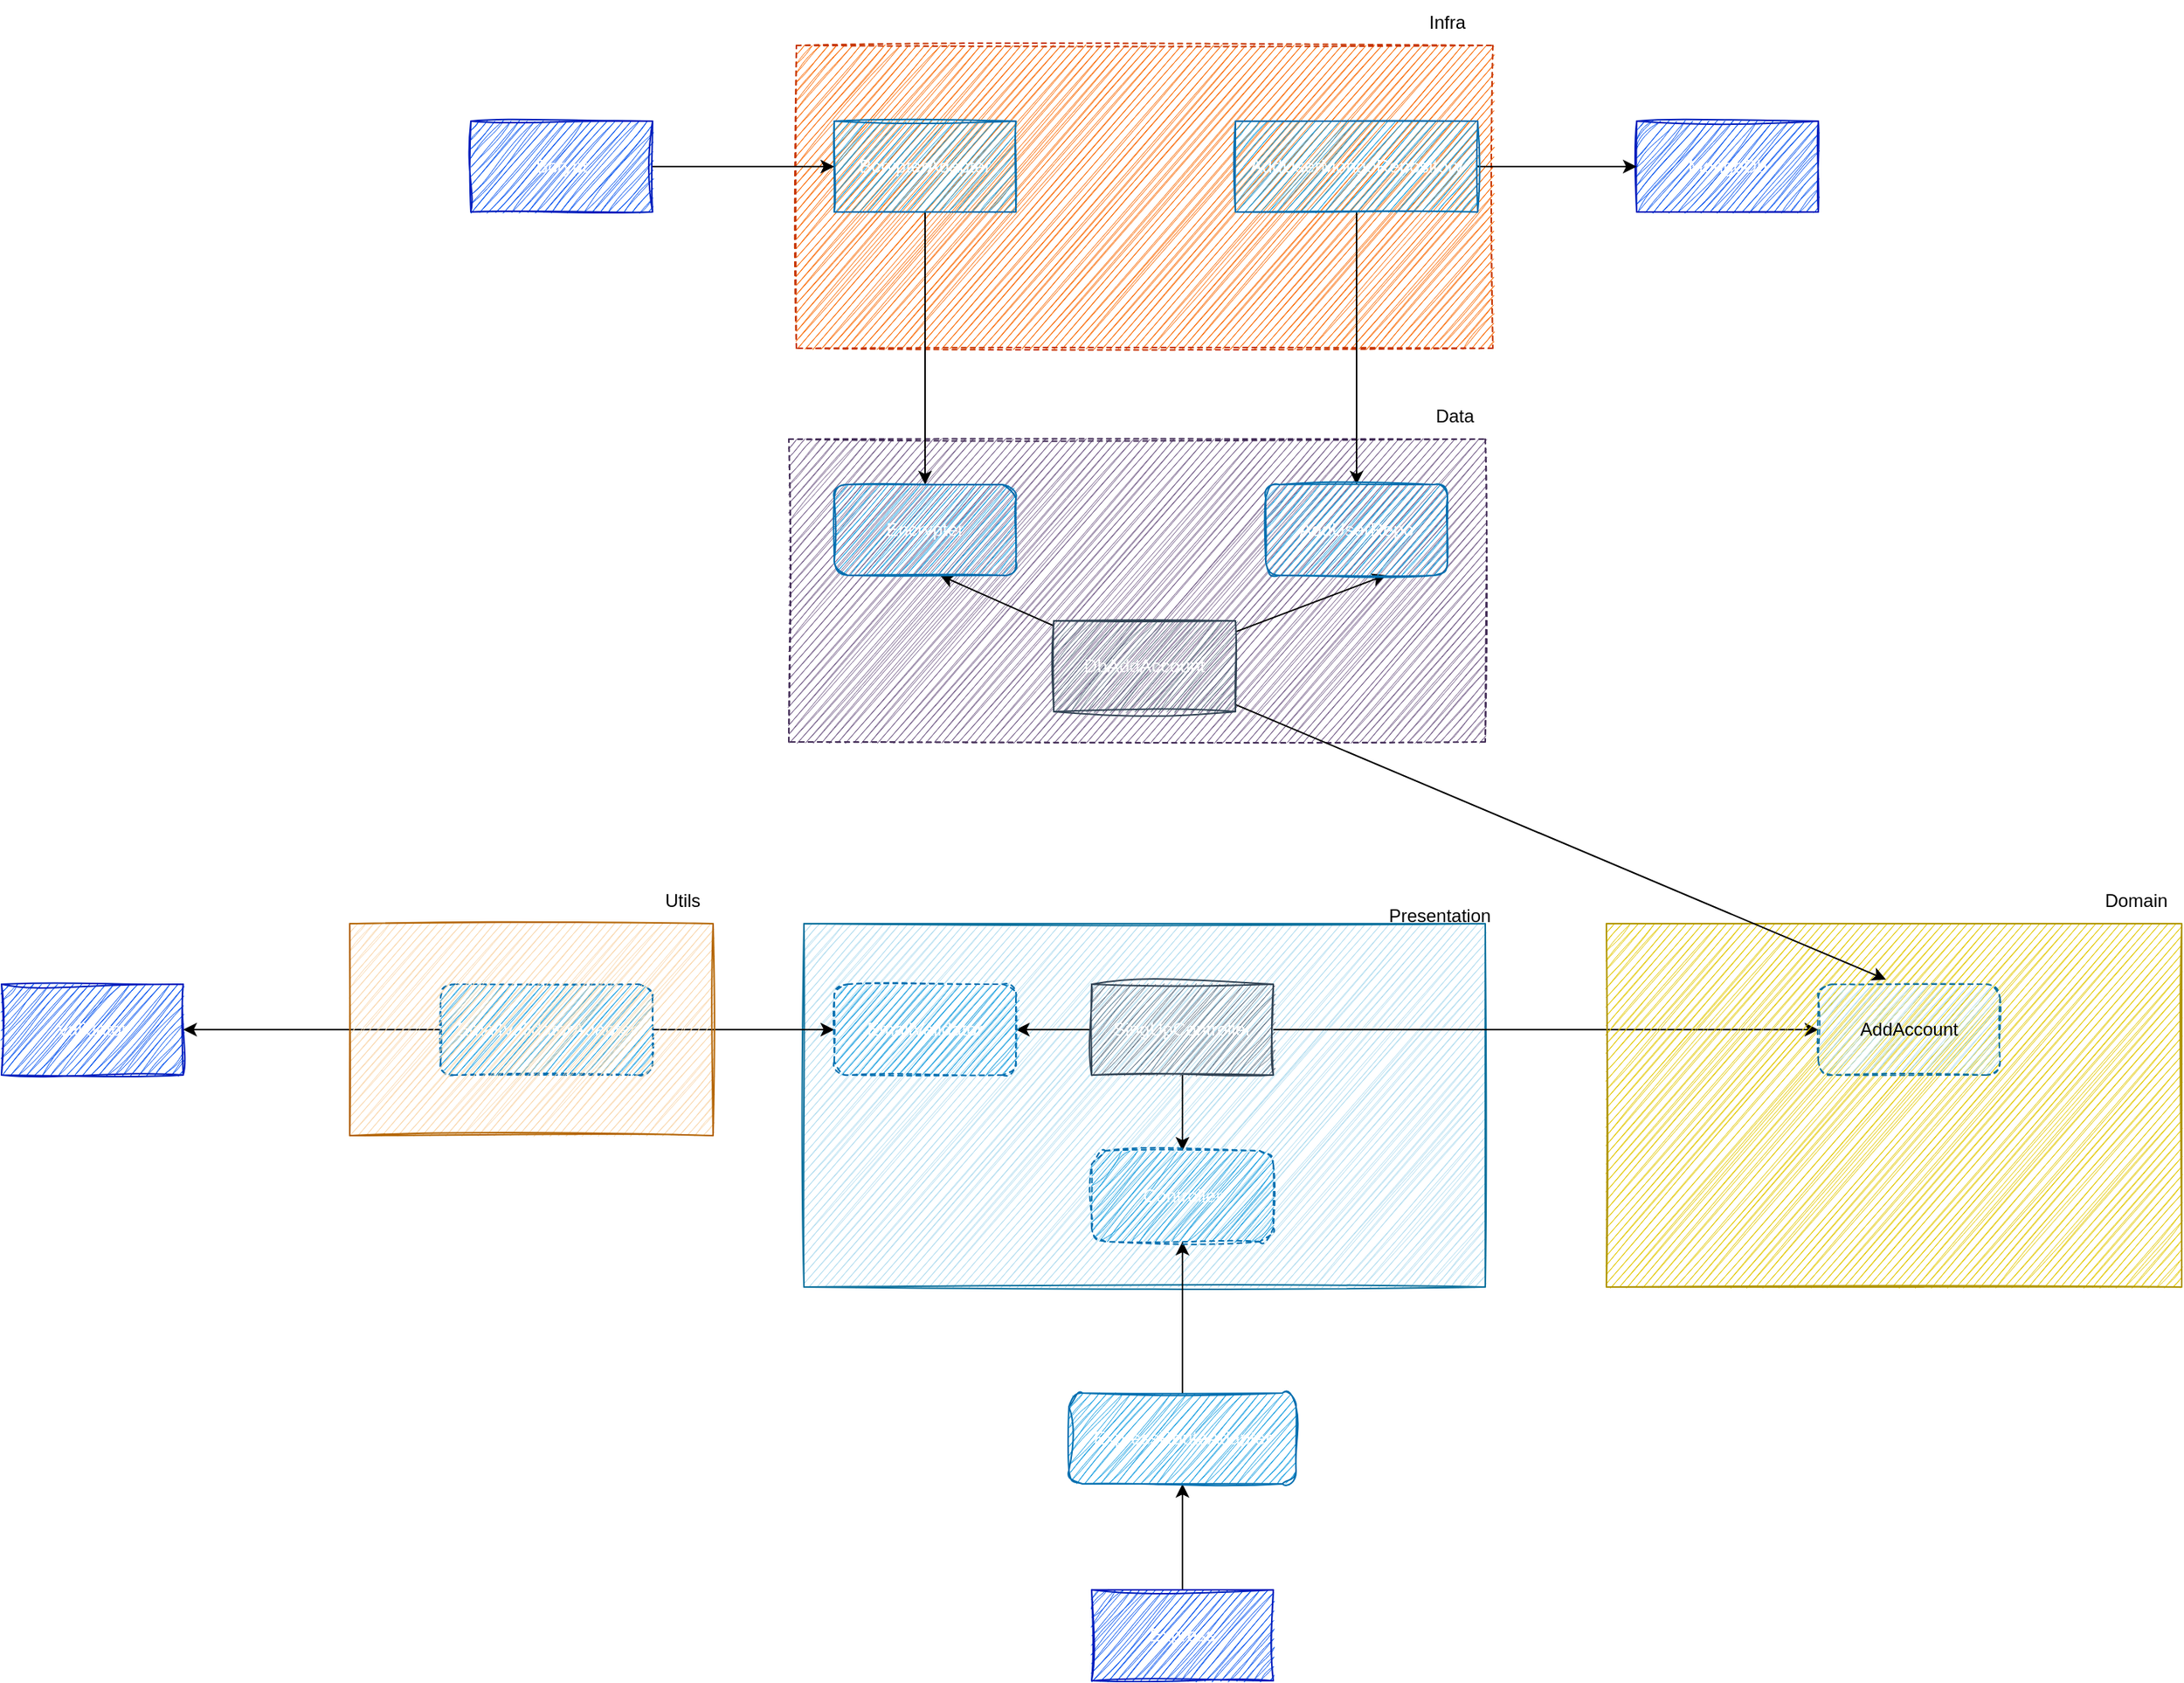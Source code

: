 <mxfile>
    <diagram id="K9vjDAnifF-m8f7E-VOk" name="Page-1">
        <mxGraphModel dx="1909" dy="1864" grid="1" gridSize="10" guides="1" tooltips="1" connect="1" arrows="1" fold="1" page="1" pageScale="1" pageWidth="850" pageHeight="1100" math="0" shadow="0">
            <root>
                <mxCell id="0"/>
                <mxCell id="1" parent="0"/>
                <mxCell id="12" value="" style="rounded=0;whiteSpace=wrap;html=1;sketch=1;fillColor=#b1ddf0;strokeColor=#10739e;" parent="1" vertex="1">
                    <mxGeometry x="180" y="90" width="450" height="240" as="geometry"/>
                </mxCell>
                <mxCell id="15" style="edgeStyle=none;html=1;entryX=0.5;entryY=0;entryDx=0;entryDy=0;" parent="1" source="2" target="14" edge="1">
                    <mxGeometry relative="1" as="geometry"/>
                </mxCell>
                <mxCell id="21" style="edgeStyle=none;html=1;entryX=1;entryY=0.5;entryDx=0;entryDy=0;" parent="1" source="2" target="20" edge="1">
                    <mxGeometry relative="1" as="geometry"/>
                </mxCell>
                <mxCell id="28" style="edgeStyle=none;html=1;" parent="1" source="2" target="26" edge="1">
                    <mxGeometry relative="1" as="geometry"/>
                </mxCell>
                <mxCell id="2" value="SingUpController" style="rounded=0;whiteSpace=wrap;html=1;sketch=1;curveFitting=1;jiggle=2;fillColor=#647687;fontColor=#ffffff;strokeColor=#314354;" parent="1" vertex="1">
                    <mxGeometry x="370" y="130" width="120" height="60" as="geometry"/>
                </mxCell>
                <mxCell id="9" style="edgeStyle=none;html=1;" parent="1" source="3" target="8" edge="1">
                    <mxGeometry relative="1" as="geometry"/>
                </mxCell>
                <mxCell id="3" value="Express&lt;br&gt;" style="rounded=0;whiteSpace=wrap;html=1;sketch=1;curveFitting=1;jiggle=2;fillColor=#0050ef;fontColor=#ffffff;strokeColor=#001DBC;" parent="1" vertex="1">
                    <mxGeometry x="370" y="530" width="120" height="60" as="geometry"/>
                </mxCell>
                <mxCell id="4" value="MongoDb&lt;br&gt;" style="rounded=0;whiteSpace=wrap;html=1;fillColor=#0050ef;fontColor=#ffffff;strokeColor=#001DBC;sketch=1;curveFitting=1;jiggle=2;" parent="1" vertex="1">
                    <mxGeometry x="730" y="-440" width="120" height="60" as="geometry"/>
                </mxCell>
                <mxCell id="5" value="Bcrypt" style="rounded=0;whiteSpace=wrap;html=1;fillColor=#0050ef;fontColor=#ffffff;strokeColor=#001DBC;sketch=1;curveFitting=1;jiggle=2;" parent="1" vertex="1">
                    <mxGeometry x="-40" y="-440" width="120" height="60" as="geometry"/>
                </mxCell>
                <mxCell id="6" value="Validator" style="rounded=0;whiteSpace=wrap;html=1;fillColor=#0050ef;fontColor=#ffffff;strokeColor=#001DBC;sketch=1;curveFitting=1;jiggle=2;" parent="1" vertex="1">
                    <mxGeometry x="-350" y="130" width="120" height="60" as="geometry"/>
                </mxCell>
                <mxCell id="16" style="edgeStyle=none;html=1;entryX=0.5;entryY=1;entryDx=0;entryDy=0;" parent="1" source="8" target="14" edge="1">
                    <mxGeometry relative="1" as="geometry"/>
                </mxCell>
                <mxCell id="8" value="ExpressRouteAdapter" style="rounded=1;whiteSpace=wrap;html=1;sketch=1;curveFitting=1;jiggle=2;fillColor=#1ba1e2;fontColor=#ffffff;strokeColor=#006EAF;" parent="1" vertex="1">
                    <mxGeometry x="355" y="400" width="150" height="60" as="geometry"/>
                </mxCell>
                <mxCell id="13" value="Presentation&lt;br&gt;" style="text;html=1;strokeColor=none;fillColor=none;align=center;verticalAlign=middle;whiteSpace=wrap;rounded=0;sketch=1;" parent="1" vertex="1">
                    <mxGeometry x="570" y="70" width="60" height="30" as="geometry"/>
                </mxCell>
                <mxCell id="14" value="Controller" style="rounded=1;whiteSpace=wrap;html=1;shadow=0;sketch=1;curveFitting=1;jiggle=2;dashed=1;fillColor=#1ba1e2;fontColor=#ffffff;strokeColor=#006EAF;" parent="1" vertex="1">
                    <mxGeometry x="370" y="240" width="120" height="60" as="geometry"/>
                </mxCell>
                <mxCell id="19" style="edgeStyle=none;html=1;" parent="1" source="17" target="6" edge="1">
                    <mxGeometry relative="1" as="geometry"/>
                </mxCell>
                <mxCell id="22" style="edgeStyle=none;html=1;" parent="1" source="17" target="20" edge="1">
                    <mxGeometry relative="1" as="geometry"/>
                </mxCell>
                <mxCell id="17" value="EmailValidatorAdapter" style="rounded=1;whiteSpace=wrap;html=1;shadow=0;dashed=1;sketch=1;fillColor=#1ba1e2;fontColor=#ffffff;strokeColor=#006EAF;" parent="1" vertex="1">
                    <mxGeometry x="-60" y="130" width="140" height="60" as="geometry"/>
                </mxCell>
                <mxCell id="20" value="EmailValidator" style="rounded=1;whiteSpace=wrap;html=1;shadow=0;dashed=1;sketch=1;fillColor=#1ba1e2;fontColor=#ffffff;strokeColor=#006EAF;" parent="1" vertex="1">
                    <mxGeometry x="200" y="130" width="120" height="60" as="geometry"/>
                </mxCell>
                <mxCell id="23" value="" style="rounded=0;whiteSpace=wrap;html=1;sketch=1;fillColor=#fad7ac;strokeColor=#b46504;" parent="1" vertex="1">
                    <mxGeometry x="-120" y="90" width="240" height="140" as="geometry"/>
                </mxCell>
                <mxCell id="24" value="Utils" style="text;html=1;strokeColor=none;fillColor=none;align=center;verticalAlign=middle;whiteSpace=wrap;rounded=0;shadow=0;dashed=1;sketch=1;" parent="1" vertex="1">
                    <mxGeometry x="70" y="60" width="60" height="30" as="geometry"/>
                </mxCell>
                <mxCell id="25" value="" style="rounded=0;whiteSpace=wrap;html=1;sketch=1;fillColor=#e3c800;fontColor=#000000;strokeColor=#B09500;" parent="1" vertex="1">
                    <mxGeometry x="710" y="90" width="380" height="240" as="geometry"/>
                </mxCell>
                <mxCell id="26" value="AddAccount" style="rounded=1;whiteSpace=wrap;html=1;shadow=0;dashed=1;sketch=1;fillColor=#b1ddf0;strokeColor=#10739e;" parent="1" vertex="1">
                    <mxGeometry x="850" y="130" width="120" height="60" as="geometry"/>
                </mxCell>
                <mxCell id="27" value="Domain" style="text;html=1;strokeColor=none;fillColor=none;align=center;verticalAlign=middle;whiteSpace=wrap;rounded=0;shadow=0;dashed=1;sketch=1;" parent="1" vertex="1">
                    <mxGeometry x="1030" y="60" width="60" height="30" as="geometry"/>
                </mxCell>
                <mxCell id="29" value="" style="rounded=0;whiteSpace=wrap;html=1;shadow=0;dashed=1;sketch=1;fillColor=#76608a;fontColor=#ffffff;strokeColor=#432D57;" parent="1" vertex="1">
                    <mxGeometry x="170" y="-230" width="460" height="200" as="geometry"/>
                </mxCell>
                <mxCell id="30" value="Data" style="text;html=1;strokeColor=none;fillColor=none;align=center;verticalAlign=middle;whiteSpace=wrap;rounded=0;shadow=0;dashed=1;sketch=1;" parent="1" vertex="1">
                    <mxGeometry x="580" y="-260" width="60" height="30" as="geometry"/>
                </mxCell>
                <mxCell id="33" style="edgeStyle=none;html=1;entryX=0.372;entryY=-0.052;entryDx=0;entryDy=0;entryPerimeter=0;" parent="1" source="32" target="26" edge="1">
                    <mxGeometry relative="1" as="geometry"/>
                </mxCell>
                <mxCell id="44" style="edgeStyle=none;html=1;entryX=0.661;entryY=0.997;entryDx=0;entryDy=0;entryPerimeter=0;" parent="1" source="32" target="43" edge="1">
                    <mxGeometry relative="1" as="geometry"/>
                </mxCell>
                <mxCell id="45" style="edgeStyle=none;html=1;entryX=0.583;entryY=1;entryDx=0;entryDy=0;entryPerimeter=0;" parent="1" source="32" target="38" edge="1">
                    <mxGeometry relative="1" as="geometry"/>
                </mxCell>
                <mxCell id="32" value="DbAddAccount" style="rounded=0;whiteSpace=wrap;html=1;shadow=0;fillColor=#647687;strokeColor=#314354;fontColor=#ffffff;sketch=1;curveFitting=1;jiggle=2;" parent="1" vertex="1">
                    <mxGeometry x="345" y="-110" width="120" height="60" as="geometry"/>
                </mxCell>
                <mxCell id="34" value="" style="rounded=0;whiteSpace=wrap;html=1;shadow=0;dashed=1;sketch=1;fillColor=#fa6800;fontColor=#000000;strokeColor=#C73500;" parent="1" vertex="1">
                    <mxGeometry x="175" y="-490" width="460" height="200" as="geometry"/>
                </mxCell>
                <mxCell id="35" value="Infra" style="text;html=1;strokeColor=none;fillColor=none;align=center;verticalAlign=middle;whiteSpace=wrap;rounded=0;shadow=0;sketch=1;" parent="1" vertex="1">
                    <mxGeometry x="575" y="-520" width="60" height="30" as="geometry"/>
                </mxCell>
                <mxCell id="39" style="edgeStyle=none;html=1;" parent="1" source="36" target="38" edge="1">
                    <mxGeometry relative="1" as="geometry"/>
                </mxCell>
                <mxCell id="36" value="BcrypterAdapter" style="rounded=0;whiteSpace=wrap;html=1;shadow=0;sketch=1;fillColor=#1ba1e2;fontColor=#ffffff;strokeColor=#006EAF;" parent="1" vertex="1">
                    <mxGeometry x="200" y="-440" width="120" height="60" as="geometry"/>
                </mxCell>
                <mxCell id="38" value="Encrypter" style="rounded=1;whiteSpace=wrap;html=1;shadow=0;sketch=1;fillColor=#1ba1e2;fontColor=#ffffff;strokeColor=#006EAF;" parent="1" vertex="1">
                    <mxGeometry x="200" y="-200" width="120" height="60" as="geometry"/>
                </mxCell>
                <mxCell id="37" style="edgeStyle=none;html=1;" parent="1" source="5" target="36" edge="1">
                    <mxGeometry relative="1" as="geometry"/>
                </mxCell>
                <mxCell id="42" style="edgeStyle=none;html=1;" parent="1" source="41" target="4" edge="1">
                    <mxGeometry relative="1" as="geometry"/>
                </mxCell>
                <mxCell id="46" style="edgeStyle=none;html=1;entryX=0.5;entryY=0;entryDx=0;entryDy=0;" parent="1" source="41" target="43" edge="1">
                    <mxGeometry relative="1" as="geometry"/>
                </mxCell>
                <mxCell id="41" value="AddUserMongoRepository" style="rounded=0;whiteSpace=wrap;html=1;shadow=0;sketch=1;fillColor=#1ba1e2;fontColor=#ffffff;strokeColor=#006EAF;" parent="1" vertex="1">
                    <mxGeometry x="465" y="-440" width="160" height="60" as="geometry"/>
                </mxCell>
                <mxCell id="43" value="AddUserRepo" style="rounded=1;whiteSpace=wrap;html=1;shadow=0;sketch=1;fillColor=#1ba1e2;fontColor=#ffffff;strokeColor=#006EAF;" parent="1" vertex="1">
                    <mxGeometry x="485" y="-200" width="120" height="60" as="geometry"/>
                </mxCell>
            </root>
        </mxGraphModel>
    </diagram>
</mxfile>